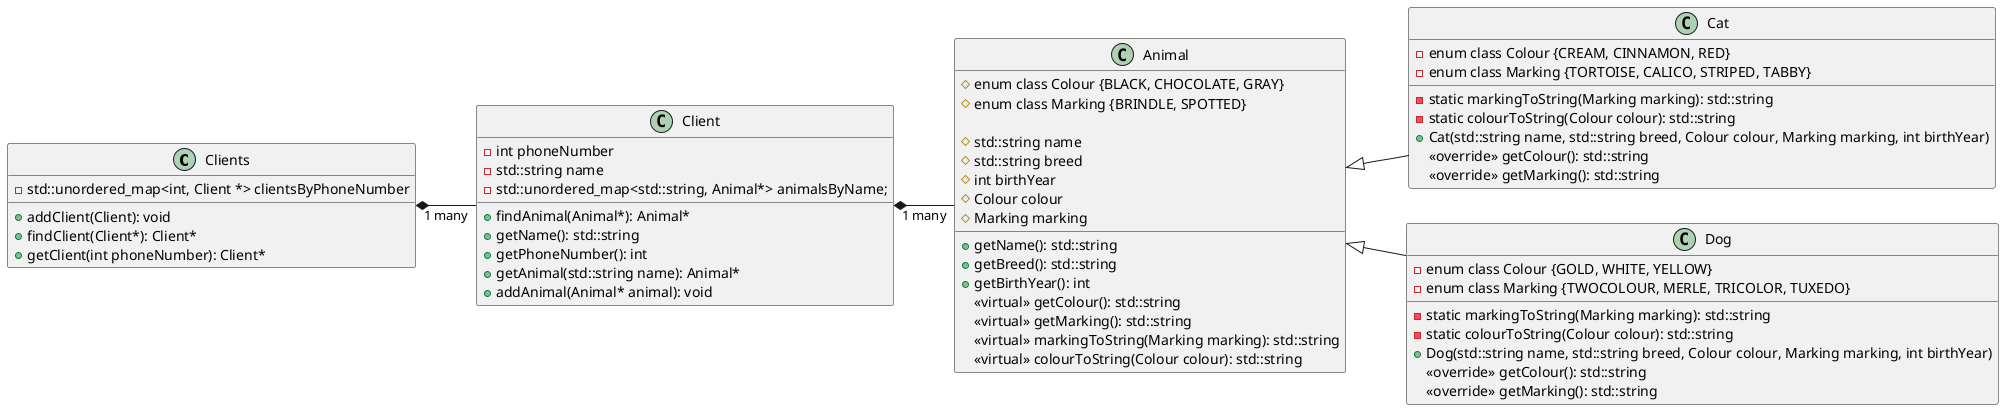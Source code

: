 @startuml
'https://plantuml.com/class-diagram
left to right direction

class Clients {
    -std::unordered_map<int, Client *> clientsByPhoneNumber

    +addClient(Client): void
    +findClient(Client*): Client*
    +getClient(int phoneNumber): Client*
}

class Client{
    -int phoneNumber
    -std::string name
    -std::unordered_map<std::string, Animal*> animalsByName;

    +findAnimal(Animal*): Animal*
    +getName(): std::string
    +getPhoneNumber(): int
    +getAnimal(std::string name): Animal*
    +addAnimal(Animal* animal): void

}


class Animal{
    #enum class Colour {BLACK, CHOCOLATE, GRAY}
    #enum class Marking {BRINDLE, SPOTTED}

    #std::string name
    #std::string breed
    #int birthYear
    #Colour colour
    #Marking marking

    + getName(): std::string
    + getBreed(): std::string
    + getBirthYear(): int
    <<virtual>> getColour(): std::string
    <<virtual>> getMarking(): std::string
    <<virtual>> markingToString(Marking marking): std::string
    <<virtual>> colourToString(Colour colour): std::string
}

Clients "1" *-- "many" Client
Client "1" *-- "many" Animal


class Cat{
    -enum class Colour {CREAM, CINNAMON, RED}
    -enum class Marking {TORTOISE, CALICO, STRIPED, TABBY}
    -static markingToString(Marking marking): std::string
    -static colourToString(Colour colour): std::string
    +Cat(std::string name, std::string breed, Colour colour, Marking marking, int birthYear)
    <<override>> getColour(): std::string
    <<override>> getMarking(): std::string
}

class Dog{
    -enum class Colour {GOLD, WHITE, YELLOW}
    -enum class Marking {TWOCOLOUR, MERLE, TRICOLOR, TUXEDO}
    -static markingToString(Marking marking): std::string
    -static colourToString(Colour colour): std::string
    +Dog(std::string name, std::string breed, Colour colour, Marking marking, int birthYear)
    <<override>> getColour(): std::string
    <<override>> getMarking(): std::string
}

Animal <|-- Cat
Animal <|-- Dog

@enduml